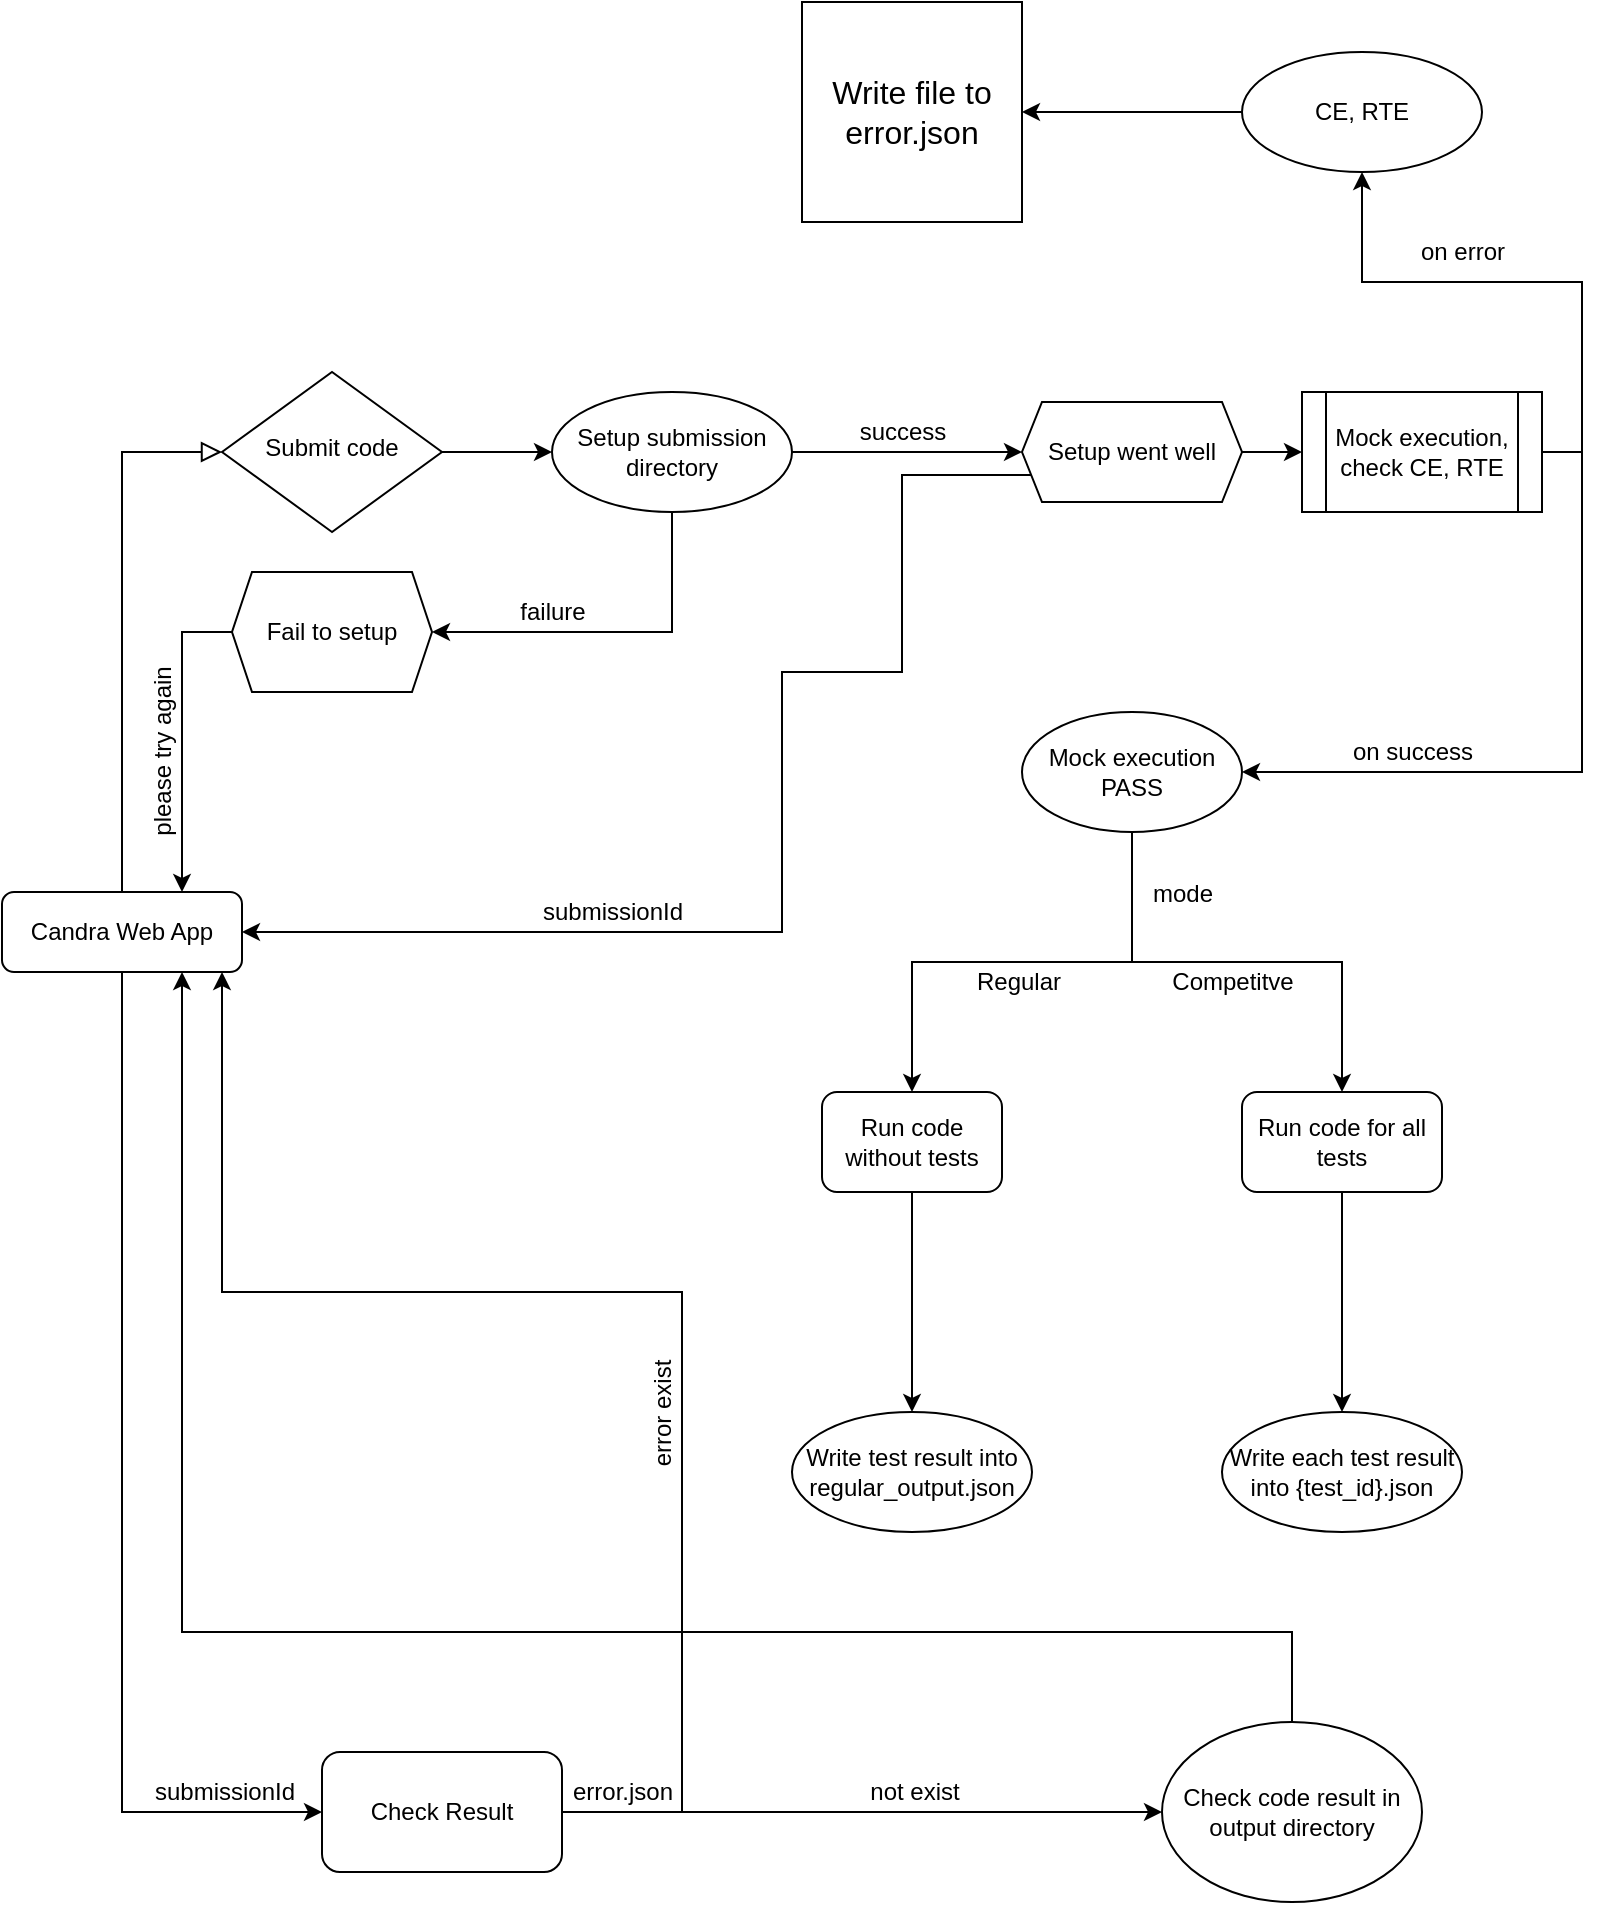 <mxfile version="14.9.6" type="github">
  <diagram id="C5RBs43oDa-KdzZeNtuy" name="Page-1">
    <mxGraphModel dx="2560" dy="1453" grid="1" gridSize="10" guides="1" tooltips="1" connect="1" arrows="1" fold="1" page="1" pageScale="1" pageWidth="827" pageHeight="1169" math="0" shadow="0">
      <root>
        <mxCell id="WIyWlLk6GJQsqaUBKTNV-0" />
        <mxCell id="WIyWlLk6GJQsqaUBKTNV-1" parent="WIyWlLk6GJQsqaUBKTNV-0" />
        <mxCell id="WIyWlLk6GJQsqaUBKTNV-2" value="" style="rounded=0;html=1;jettySize=auto;orthogonalLoop=1;fontSize=11;endArrow=block;endFill=0;endSize=8;strokeWidth=1;shadow=0;labelBackgroundColor=none;edgeStyle=orthogonalEdgeStyle;" parent="WIyWlLk6GJQsqaUBKTNV-1" source="WIyWlLk6GJQsqaUBKTNV-3" target="WIyWlLk6GJQsqaUBKTNV-6" edge="1">
          <mxGeometry relative="1" as="geometry">
            <Array as="points">
              <mxPoint x="60" y="290" />
            </Array>
          </mxGeometry>
        </mxCell>
        <mxCell id="yVg1O4QGDpadz5h29c0V-4" style="edgeStyle=orthogonalEdgeStyle;rounded=0;orthogonalLoop=1;jettySize=auto;html=1;entryX=0;entryY=0.5;entryDx=0;entryDy=0;" edge="1" parent="WIyWlLk6GJQsqaUBKTNV-1" source="WIyWlLk6GJQsqaUBKTNV-3" target="yVg1O4QGDpadz5h29c0V-5">
          <mxGeometry relative="1" as="geometry">
            <mxPoint x="90" y="570" as="targetPoint" />
            <Array as="points">
              <mxPoint x="60" y="970" />
            </Array>
          </mxGeometry>
        </mxCell>
        <mxCell id="yVg1O4QGDpadz5h29c0V-85" value="submissionId" style="edgeLabel;html=1;align=center;verticalAlign=middle;resizable=0;points=[];fontSize=12;" vertex="1" connectable="0" parent="yVg1O4QGDpadz5h29c0V-4">
          <mxGeometry x="0.646" y="-2" relative="1" as="geometry">
            <mxPoint x="43" y="-12" as="offset" />
          </mxGeometry>
        </mxCell>
        <mxCell id="WIyWlLk6GJQsqaUBKTNV-3" value="Candra Web App" style="rounded=1;whiteSpace=wrap;html=1;fontSize=12;glass=0;strokeWidth=1;shadow=0;" parent="WIyWlLk6GJQsqaUBKTNV-1" vertex="1">
          <mxGeometry y="510" width="120" height="40" as="geometry" />
        </mxCell>
        <mxCell id="yVg1O4QGDpadz5h29c0V-29" style="edgeStyle=orthogonalEdgeStyle;rounded=0;orthogonalLoop=1;jettySize=auto;html=1;fontSize=12;" edge="1" parent="WIyWlLk6GJQsqaUBKTNV-1" source="WIyWlLk6GJQsqaUBKTNV-6" target="yVg1O4QGDpadz5h29c0V-28">
          <mxGeometry relative="1" as="geometry" />
        </mxCell>
        <mxCell id="WIyWlLk6GJQsqaUBKTNV-6" value="Submit code" style="rhombus;whiteSpace=wrap;html=1;shadow=0;fontFamily=Helvetica;fontSize=12;align=center;strokeWidth=1;spacing=6;spacingTop=-4;direction=west;" parent="WIyWlLk6GJQsqaUBKTNV-1" vertex="1">
          <mxGeometry x="110" y="250" width="110" height="80" as="geometry" />
        </mxCell>
        <mxCell id="yVg1O4QGDpadz5h29c0V-26" style="edgeStyle=orthogonalEdgeStyle;rounded=0;orthogonalLoop=1;jettySize=auto;html=1;entryX=0.75;entryY=1;entryDx=0;entryDy=0;fontSize=12;exitX=0.5;exitY=0;exitDx=0;exitDy=0;" edge="1" parent="WIyWlLk6GJQsqaUBKTNV-1" source="yVg1O4QGDpadz5h29c0V-83" target="WIyWlLk6GJQsqaUBKTNV-3">
          <mxGeometry relative="1" as="geometry">
            <Array as="points">
              <mxPoint x="645" y="880" />
              <mxPoint x="90" y="880" />
            </Array>
          </mxGeometry>
        </mxCell>
        <mxCell id="yVg1O4QGDpadz5h29c0V-88" style="edgeStyle=orthogonalEdgeStyle;rounded=0;orthogonalLoop=1;jettySize=auto;html=1;entryX=0;entryY=0.5;entryDx=0;entryDy=0;fontSize=12;" edge="1" parent="WIyWlLk6GJQsqaUBKTNV-1" source="yVg1O4QGDpadz5h29c0V-5" target="yVg1O4QGDpadz5h29c0V-83">
          <mxGeometry relative="1" as="geometry" />
        </mxCell>
        <mxCell id="yVg1O4QGDpadz5h29c0V-91" value="not exist" style="edgeLabel;html=1;align=center;verticalAlign=middle;resizable=0;points=[];fontSize=12;" vertex="1" connectable="0" parent="yVg1O4QGDpadz5h29c0V-88">
          <mxGeometry x="0.118" y="6" relative="1" as="geometry">
            <mxPoint x="8" y="-4" as="offset" />
          </mxGeometry>
        </mxCell>
        <mxCell id="yVg1O4QGDpadz5h29c0V-89" style="edgeStyle=orthogonalEdgeStyle;rounded=0;orthogonalLoop=1;jettySize=auto;html=1;fontSize=12;" edge="1" parent="WIyWlLk6GJQsqaUBKTNV-1" source="yVg1O4QGDpadz5h29c0V-5">
          <mxGeometry relative="1" as="geometry">
            <mxPoint x="110" y="550" as="targetPoint" />
            <Array as="points">
              <mxPoint x="340" y="970" />
              <mxPoint x="340" y="710" />
              <mxPoint x="110" y="710" />
            </Array>
          </mxGeometry>
        </mxCell>
        <mxCell id="yVg1O4QGDpadz5h29c0V-90" value="error.json" style="edgeLabel;html=1;align=center;verticalAlign=middle;resizable=0;points=[];fontSize=12;" vertex="1" connectable="0" parent="yVg1O4QGDpadz5h29c0V-89">
          <mxGeometry x="-0.884" y="1" relative="1" as="geometry">
            <mxPoint x="-11" y="-9" as="offset" />
          </mxGeometry>
        </mxCell>
        <mxCell id="yVg1O4QGDpadz5h29c0V-92" value="error exist" style="edgeLabel;html=1;align=center;verticalAlign=middle;resizable=0;points=[];fontSize=12;rotation=270;" vertex="1" connectable="0" parent="yVg1O4QGDpadz5h29c0V-89">
          <mxGeometry x="-0.405" y="2" relative="1" as="geometry">
            <mxPoint x="-8" y="-48" as="offset" />
          </mxGeometry>
        </mxCell>
        <mxCell id="yVg1O4QGDpadz5h29c0V-5" value="Check Result" style="rounded=1;whiteSpace=wrap;html=1;" vertex="1" parent="WIyWlLk6GJQsqaUBKTNV-1">
          <mxGeometry x="160" y="940" width="120" height="60" as="geometry" />
        </mxCell>
        <mxCell id="yVg1O4QGDpadz5h29c0V-25" value="submissionId" style="text;html=1;align=center;verticalAlign=middle;resizable=0;points=[];autosize=1;strokeColor=none;fontSize=12;rotation=0;" vertex="1" parent="WIyWlLk6GJQsqaUBKTNV-1">
          <mxGeometry x="260" y="510" width="90" height="20" as="geometry" />
        </mxCell>
        <mxCell id="yVg1O4QGDpadz5h29c0V-32" style="edgeStyle=orthogonalEdgeStyle;rounded=0;orthogonalLoop=1;jettySize=auto;html=1;entryX=0;entryY=0.5;entryDx=0;entryDy=0;fontSize=12;exitX=1;exitY=0.5;exitDx=0;exitDy=0;entryPerimeter=0;" edge="1" parent="WIyWlLk6GJQsqaUBKTNV-1" source="yVg1O4QGDpadz5h29c0V-28" target="yVg1O4QGDpadz5h29c0V-31">
          <mxGeometry relative="1" as="geometry">
            <Array as="points" />
          </mxGeometry>
        </mxCell>
        <mxCell id="yVg1O4QGDpadz5h29c0V-34" value="success" style="edgeLabel;html=1;align=center;verticalAlign=middle;resizable=0;points=[];fontSize=12;" vertex="1" connectable="0" parent="yVg1O4QGDpadz5h29c0V-32">
          <mxGeometry x="0.232" y="-5" relative="1" as="geometry">
            <mxPoint x="-16" y="-15" as="offset" />
          </mxGeometry>
        </mxCell>
        <mxCell id="yVg1O4QGDpadz5h29c0V-44" style="edgeStyle=orthogonalEdgeStyle;rounded=0;orthogonalLoop=1;jettySize=auto;html=1;entryX=1;entryY=0.5;entryDx=0;entryDy=0;fontSize=12;exitX=0.5;exitY=1;exitDx=0;exitDy=0;" edge="1" parent="WIyWlLk6GJQsqaUBKTNV-1" source="yVg1O4QGDpadz5h29c0V-28" target="yVg1O4QGDpadz5h29c0V-35">
          <mxGeometry relative="1" as="geometry">
            <Array as="points">
              <mxPoint x="335" y="380" />
            </Array>
          </mxGeometry>
        </mxCell>
        <mxCell id="yVg1O4QGDpadz5h29c0V-45" value="failure" style="edgeLabel;html=1;align=center;verticalAlign=middle;resizable=0;points=[];fontSize=12;" vertex="1" connectable="0" parent="yVg1O4QGDpadz5h29c0V-44">
          <mxGeometry x="0.096" relative="1" as="geometry">
            <mxPoint x="-22" y="-10" as="offset" />
          </mxGeometry>
        </mxCell>
        <mxCell id="yVg1O4QGDpadz5h29c0V-28" value="Setup submission directory" style="ellipse;whiteSpace=wrap;html=1;fontSize=12;" vertex="1" parent="WIyWlLk6GJQsqaUBKTNV-1">
          <mxGeometry x="275" y="260" width="120" height="60" as="geometry" />
        </mxCell>
        <mxCell id="yVg1O4QGDpadz5h29c0V-46" style="edgeStyle=orthogonalEdgeStyle;rounded=0;orthogonalLoop=1;jettySize=auto;html=1;fontSize=12;entryX=1;entryY=0.5;entryDx=0;entryDy=0;exitX=0;exitY=0.75;exitDx=0;exitDy=0;" edge="1" parent="WIyWlLk6GJQsqaUBKTNV-1" source="yVg1O4QGDpadz5h29c0V-31" target="WIyWlLk6GJQsqaUBKTNV-3">
          <mxGeometry relative="1" as="geometry">
            <mxPoint x="525" y="540" as="targetPoint" />
            <Array as="points">
              <mxPoint x="450" y="302" />
              <mxPoint x="450" y="400" />
              <mxPoint x="390" y="400" />
              <mxPoint x="390" y="530" />
            </Array>
          </mxGeometry>
        </mxCell>
        <mxCell id="yVg1O4QGDpadz5h29c0V-62" style="edgeStyle=orthogonalEdgeStyle;rounded=0;orthogonalLoop=1;jettySize=auto;html=1;entryX=0;entryY=0.5;entryDx=0;entryDy=0;fontSize=12;" edge="1" parent="WIyWlLk6GJQsqaUBKTNV-1" source="yVg1O4QGDpadz5h29c0V-31" target="yVg1O4QGDpadz5h29c0V-61">
          <mxGeometry relative="1" as="geometry" />
        </mxCell>
        <mxCell id="yVg1O4QGDpadz5h29c0V-31" value="Setup went well" style="shape=hexagon;perimeter=hexagonPerimeter2;whiteSpace=wrap;html=1;fixedSize=1;fontSize=12;size=10;" vertex="1" parent="WIyWlLk6GJQsqaUBKTNV-1">
          <mxGeometry x="510" y="265" width="110" height="50" as="geometry" />
        </mxCell>
        <mxCell id="yVg1O4QGDpadz5h29c0V-41" style="edgeStyle=orthogonalEdgeStyle;rounded=0;orthogonalLoop=1;jettySize=auto;html=1;fontSize=12;exitX=0;exitY=0.5;exitDx=0;exitDy=0;" edge="1" parent="WIyWlLk6GJQsqaUBKTNV-1" source="yVg1O4QGDpadz5h29c0V-35">
          <mxGeometry relative="1" as="geometry">
            <mxPoint x="90" y="510" as="targetPoint" />
            <Array as="points">
              <mxPoint x="90" y="380" />
            </Array>
          </mxGeometry>
        </mxCell>
        <mxCell id="yVg1O4QGDpadz5h29c0V-42" value="please try again" style="edgeLabel;html=1;align=center;verticalAlign=middle;resizable=0;points=[];fontSize=12;rotation=270;" vertex="1" connectable="0" parent="yVg1O4QGDpadz5h29c0V-41">
          <mxGeometry x="-0.277" relative="1" as="geometry">
            <mxPoint x="-10" y="29" as="offset" />
          </mxGeometry>
        </mxCell>
        <mxCell id="yVg1O4QGDpadz5h29c0V-35" value="Fail to setup" style="shape=hexagon;perimeter=hexagonPerimeter2;whiteSpace=wrap;html=1;fixedSize=1;fontSize=12;size=10;" vertex="1" parent="WIyWlLk6GJQsqaUBKTNV-1">
          <mxGeometry x="115" y="350" width="100" height="60" as="geometry" />
        </mxCell>
        <mxCell id="yVg1O4QGDpadz5h29c0V-66" style="edgeStyle=orthogonalEdgeStyle;rounded=0;orthogonalLoop=1;jettySize=auto;html=1;entryX=1;entryY=0.5;entryDx=0;entryDy=0;fontSize=12;" edge="1" parent="WIyWlLk6GJQsqaUBKTNV-1" source="yVg1O4QGDpadz5h29c0V-58" target="yVg1O4QGDpadz5h29c0V-65">
          <mxGeometry relative="1" as="geometry" />
        </mxCell>
        <mxCell id="yVg1O4QGDpadz5h29c0V-58" value="CE, RTE" style="ellipse;whiteSpace=wrap;html=1;fontSize=12;" vertex="1" parent="WIyWlLk6GJQsqaUBKTNV-1">
          <mxGeometry x="620" y="90" width="120" height="60" as="geometry" />
        </mxCell>
        <mxCell id="yVg1O4QGDpadz5h29c0V-63" style="edgeStyle=orthogonalEdgeStyle;rounded=0;orthogonalLoop=1;jettySize=auto;html=1;entryX=0.5;entryY=1;entryDx=0;entryDy=0;fontSize=12;exitX=1;exitY=0.5;exitDx=0;exitDy=0;" edge="1" parent="WIyWlLk6GJQsqaUBKTNV-1" source="yVg1O4QGDpadz5h29c0V-61" target="yVg1O4QGDpadz5h29c0V-58">
          <mxGeometry relative="1" as="geometry" />
        </mxCell>
        <mxCell id="yVg1O4QGDpadz5h29c0V-69" value="on error" style="edgeLabel;html=1;align=center;verticalAlign=middle;resizable=0;points=[];fontSize=12;" vertex="1" connectable="0" parent="yVg1O4QGDpadz5h29c0V-63">
          <mxGeometry x="0.373" y="2" relative="1" as="geometry">
            <mxPoint x="20" y="-17" as="offset" />
          </mxGeometry>
        </mxCell>
        <mxCell id="yVg1O4QGDpadz5h29c0V-67" style="edgeStyle=orthogonalEdgeStyle;rounded=0;orthogonalLoop=1;jettySize=auto;html=1;fontSize=12;entryX=1;entryY=0.5;entryDx=0;entryDy=0;exitX=1;exitY=0.5;exitDx=0;exitDy=0;" edge="1" parent="WIyWlLk6GJQsqaUBKTNV-1" source="yVg1O4QGDpadz5h29c0V-61" target="yVg1O4QGDpadz5h29c0V-68">
          <mxGeometry relative="1" as="geometry">
            <mxPoint x="790" y="490" as="targetPoint" />
          </mxGeometry>
        </mxCell>
        <mxCell id="yVg1O4QGDpadz5h29c0V-70" value="on success" style="edgeLabel;html=1;align=center;verticalAlign=middle;resizable=0;points=[];fontSize=12;" vertex="1" connectable="0" parent="yVg1O4QGDpadz5h29c0V-67">
          <mxGeometry x="0.402" y="-1" relative="1" as="geometry">
            <mxPoint x="-20" y="-9" as="offset" />
          </mxGeometry>
        </mxCell>
        <mxCell id="yVg1O4QGDpadz5h29c0V-61" value="&lt;span&gt;Mock execution, check CE, RTE&lt;/span&gt;" style="shape=process;whiteSpace=wrap;html=1;backgroundOutline=1;fontSize=12;" vertex="1" parent="WIyWlLk6GJQsqaUBKTNV-1">
          <mxGeometry x="650" y="260" width="120" height="60" as="geometry" />
        </mxCell>
        <mxCell id="yVg1O4QGDpadz5h29c0V-65" value="&lt;font style=&quot;font-size: 16px&quot;&gt;Write file to error.json&lt;/font&gt;" style="whiteSpace=wrap;html=1;aspect=fixed;fontSize=12;" vertex="1" parent="WIyWlLk6GJQsqaUBKTNV-1">
          <mxGeometry x="400" y="65" width="110" height="110" as="geometry" />
        </mxCell>
        <mxCell id="yVg1O4QGDpadz5h29c0V-73" style="edgeStyle=orthogonalEdgeStyle;rounded=0;orthogonalLoop=1;jettySize=auto;html=1;fontSize=12;entryX=0.5;entryY=0;entryDx=0;entryDy=0;exitX=0.5;exitY=1;exitDx=0;exitDy=0;" edge="1" parent="WIyWlLk6GJQsqaUBKTNV-1" source="yVg1O4QGDpadz5h29c0V-68" target="yVg1O4QGDpadz5h29c0V-71">
          <mxGeometry relative="1" as="geometry">
            <mxPoint x="565" y="540" as="targetPoint" />
          </mxGeometry>
        </mxCell>
        <mxCell id="yVg1O4QGDpadz5h29c0V-76" value="Regular" style="edgeLabel;html=1;align=center;verticalAlign=middle;resizable=0;points=[];fontSize=12;" vertex="1" connectable="0" parent="yVg1O4QGDpadz5h29c0V-73">
          <mxGeometry x="0.186" y="2" relative="1" as="geometry">
            <mxPoint x="20" y="8" as="offset" />
          </mxGeometry>
        </mxCell>
        <mxCell id="yVg1O4QGDpadz5h29c0V-74" style="edgeStyle=orthogonalEdgeStyle;rounded=0;orthogonalLoop=1;jettySize=auto;html=1;entryX=0.5;entryY=0;entryDx=0;entryDy=0;fontSize=12;" edge="1" parent="WIyWlLk6GJQsqaUBKTNV-1" source="yVg1O4QGDpadz5h29c0V-68" target="yVg1O4QGDpadz5h29c0V-72">
          <mxGeometry relative="1" as="geometry" />
        </mxCell>
        <mxCell id="yVg1O4QGDpadz5h29c0V-75" value="mode" style="edgeLabel;html=1;align=center;verticalAlign=middle;resizable=0;points=[];fontSize=12;" vertex="1" connectable="0" parent="yVg1O4QGDpadz5h29c0V-74">
          <mxGeometry x="-0.891" y="3" relative="1" as="geometry">
            <mxPoint x="22" y="18" as="offset" />
          </mxGeometry>
        </mxCell>
        <mxCell id="yVg1O4QGDpadz5h29c0V-77" value="Competitve" style="edgeLabel;html=1;align=center;verticalAlign=middle;resizable=0;points=[];fontSize=12;" vertex="1" connectable="0" parent="yVg1O4QGDpadz5h29c0V-74">
          <mxGeometry x="0.174" y="-3" relative="1" as="geometry">
            <mxPoint x="-23" y="7" as="offset" />
          </mxGeometry>
        </mxCell>
        <mxCell id="yVg1O4QGDpadz5h29c0V-68" value="Mock execution PASS" style="ellipse;whiteSpace=wrap;html=1;fontSize=12;" vertex="1" parent="WIyWlLk6GJQsqaUBKTNV-1">
          <mxGeometry x="510" y="420" width="110" height="60" as="geometry" />
        </mxCell>
        <mxCell id="yVg1O4QGDpadz5h29c0V-78" style="edgeStyle=orthogonalEdgeStyle;rounded=0;orthogonalLoop=1;jettySize=auto;html=1;fontSize=12;entryX=0.5;entryY=0;entryDx=0;entryDy=0;" edge="1" parent="WIyWlLk6GJQsqaUBKTNV-1" source="yVg1O4QGDpadz5h29c0V-71" target="yVg1O4QGDpadz5h29c0V-79">
          <mxGeometry relative="1" as="geometry">
            <mxPoint x="455" y="730" as="targetPoint" />
          </mxGeometry>
        </mxCell>
        <mxCell id="yVg1O4QGDpadz5h29c0V-71" value="Run code without tests" style="rounded=1;whiteSpace=wrap;html=1;fontSize=12;" vertex="1" parent="WIyWlLk6GJQsqaUBKTNV-1">
          <mxGeometry x="410" y="610" width="90" height="50" as="geometry" />
        </mxCell>
        <mxCell id="yVg1O4QGDpadz5h29c0V-82" style="edgeStyle=orthogonalEdgeStyle;rounded=0;orthogonalLoop=1;jettySize=auto;html=1;entryX=0.5;entryY=0;entryDx=0;entryDy=0;fontSize=12;" edge="1" parent="WIyWlLk6GJQsqaUBKTNV-1" source="yVg1O4QGDpadz5h29c0V-72" target="yVg1O4QGDpadz5h29c0V-81">
          <mxGeometry relative="1" as="geometry" />
        </mxCell>
        <mxCell id="yVg1O4QGDpadz5h29c0V-72" value="Run code for all tests" style="rounded=1;whiteSpace=wrap;html=1;fontSize=12;" vertex="1" parent="WIyWlLk6GJQsqaUBKTNV-1">
          <mxGeometry x="620" y="610" width="100" height="50" as="geometry" />
        </mxCell>
        <mxCell id="yVg1O4QGDpadz5h29c0V-79" value="Write test result into regular_output.json" style="ellipse;whiteSpace=wrap;html=1;fontSize=12;" vertex="1" parent="WIyWlLk6GJQsqaUBKTNV-1">
          <mxGeometry x="395" y="770" width="120" height="60" as="geometry" />
        </mxCell>
        <mxCell id="yVg1O4QGDpadz5h29c0V-81" value="Write each test result into {test_id}.json" style="ellipse;whiteSpace=wrap;html=1;fontSize=12;" vertex="1" parent="WIyWlLk6GJQsqaUBKTNV-1">
          <mxGeometry x="610" y="770" width="120" height="60" as="geometry" />
        </mxCell>
        <mxCell id="yVg1O4QGDpadz5h29c0V-83" value="Check code result in output directory" style="ellipse;whiteSpace=wrap;html=1;fontSize=12;" vertex="1" parent="WIyWlLk6GJQsqaUBKTNV-1">
          <mxGeometry x="580" y="925" width="130" height="90" as="geometry" />
        </mxCell>
      </root>
    </mxGraphModel>
  </diagram>
</mxfile>

